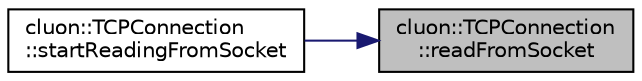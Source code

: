 digraph "cluon::TCPConnection::readFromSocket"
{
 // LATEX_PDF_SIZE
  edge [fontname="Helvetica",fontsize="10",labelfontname="Helvetica",labelfontsize="10"];
  node [fontname="Helvetica",fontsize="10",shape=record];
  rankdir="RL";
  Node1 [label="cluon::TCPConnection\l::readFromSocket",height=0.2,width=0.4,color="black", fillcolor="grey75", style="filled", fontcolor="black",tooltip=" "];
  Node1 -> Node2 [dir="back",color="midnightblue",fontsize="10",style="solid",fontname="Helvetica"];
  Node2 [label="cluon::TCPConnection\l::startReadingFromSocket",height=0.2,width=0.4,color="black", fillcolor="white", style="filled",URL="$classcluon_1_1TCPConnection.html#a31387697d0a476280b15413b6c5dc19f",tooltip=" "];
}
